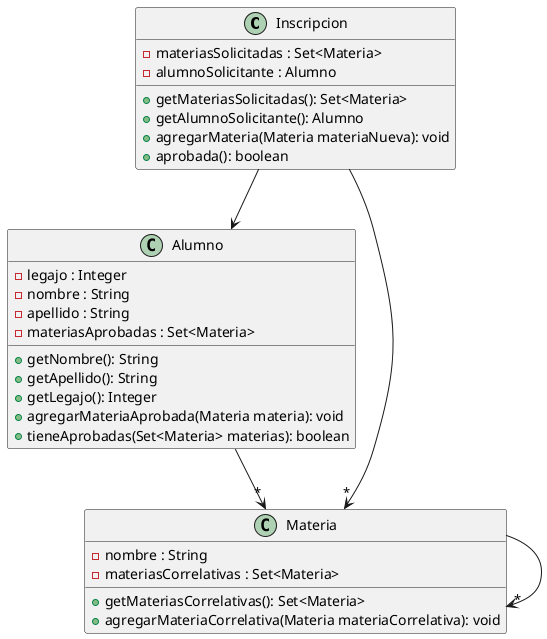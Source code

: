@startuml
class Inscripcion {
    - materiasSolicitadas : Set<Materia>
    - alumnoSolicitante : Alumno

    + getMateriasSolicitadas(): Set<Materia>
    + getAlumnoSolicitante(): Alumno
    + agregarMateria(Materia materiaNueva): void
    + aprobada(): boolean
}

class Alumno {
    - legajo : Integer
    - nombre : String
    - apellido : String
    - materiasAprobadas : Set<Materia>

    + getNombre(): String
    + getApellido(): String
    + getLegajo(): Integer
    + agregarMateriaAprobada(Materia materia): void
    + tieneAprobadas(Set<Materia> materias): boolean
}

class Materia {
    - nombre : String
    - materiasCorrelativas : Set<Materia>

    + getMateriasCorrelativas(): Set<Materia>
    + agregarMateriaCorrelativa(Materia materiaCorrelativa): void
}
Inscripcion --> "*" Materia
Materia --> "*" Materia
Inscripcion --> Alumno
Alumno --> "*" Materia
@enduml